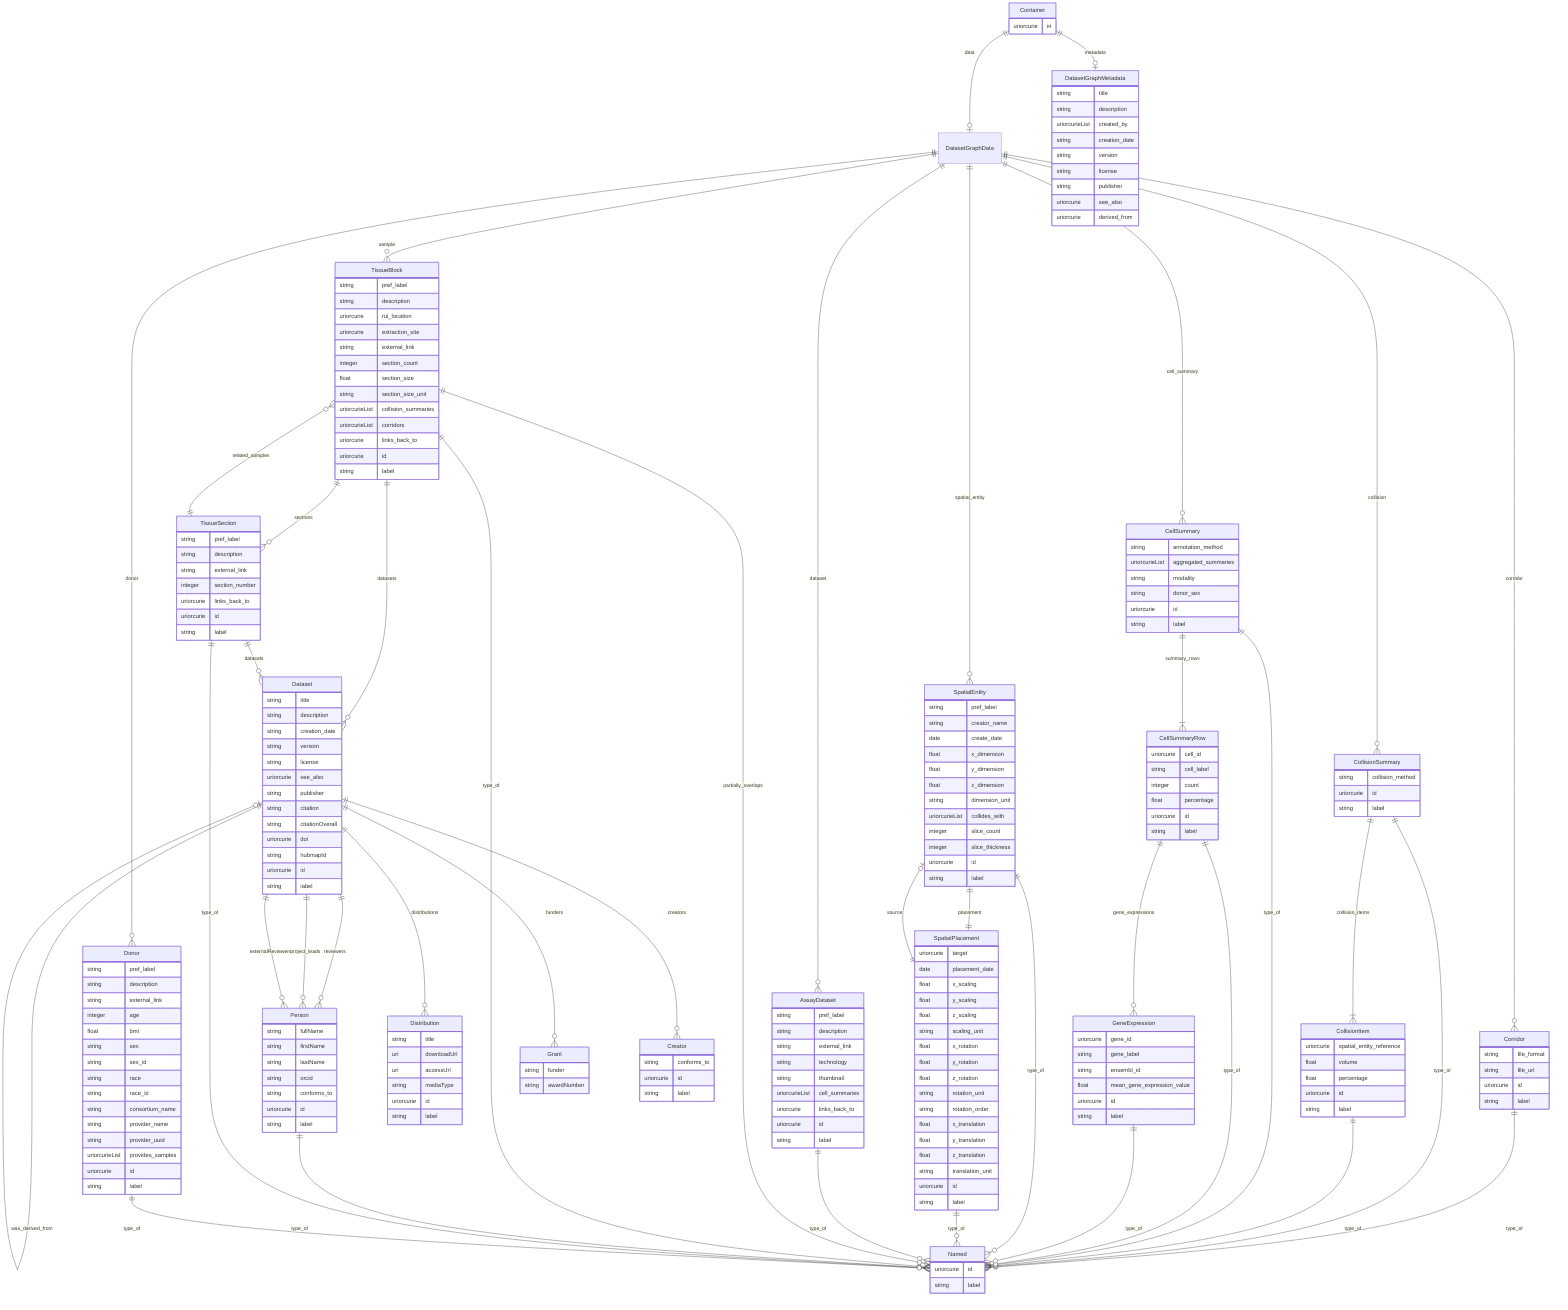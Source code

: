 erDiagram
Container {
    uriorcurie iri  
}
DatasetGraphData {

}
Corridor {
    string file_format  
    string file_url  
    uriorcurie id  
    string label  
}
Named {
    uriorcurie id  
    string label  
}
CollisionSummary {
    string collision_method  
    uriorcurie id  
    string label  
}
CollisionItem {
    uriorcurie spatial_entity_reference  
    float volume  
    float percentage  
    uriorcurie id  
    string label  
}
CellSummary {
    string annotation_method  
    uriorcurieList aggregated_summaries  
    string modality  
    string donor_sex  
    uriorcurie id  
    string label  
}
CellSummaryRow {
    uriorcurie cell_id  
    string cell_label  
    integer count  
    float percentage  
    uriorcurie id  
    string label  
}
GeneExpression {
    uriorcurie gene_id  
    string gene_label  
    string ensembl_id  
    float mean_gene_expression_value  
    uriorcurie id  
    string label  
}
SpatialEntity {
    string pref_label  
    string creator_name  
    date create_date  
    float x_dimension  
    float y_dimension  
    float z_dimension  
    string dimension_unit  
    uriorcurieList collides_with  
    integer slice_count  
    integer slice_thickness  
    uriorcurie id  
    string label  
}
SpatialPlacement {
    uriorcurie target  
    date placement_date  
    float x_scaling  
    float y_scaling  
    float z_scaling  
    string scaling_unit  
    float x_rotation  
    float y_rotation  
    float z_rotation  
    string rotation_unit  
    string rotation_order  
    float x_translation  
    float y_translation  
    float z_translation  
    string translation_unit  
    uriorcurie id  
    string label  
}
AssayDataset {
    string pref_label  
    string description  
    string external_link  
    string technology  
    string thumbnail  
    uriorcurieList cell_summaries  
    uriorcurie links_back_to  
    uriorcurie id  
    string label  
}
TissueBlock {
    string pref_label  
    string description  
    uriorcurie rui_location  
    uriorcurie extraction_site  
    string external_link  
    integer section_count  
    float section_size  
    string section_size_unit  
    uriorcurieList collision_summaries  
    uriorcurieList corridors  
    uriorcurie links_back_to  
    uriorcurie id  
    string label  
}
Dataset {
    string title  
    string description  
    string creation_date  
    string version  
    string license  
    uriorcurie see_also  
    string publisher  
    string citation  
    string citationOverall  
    uriorcurie doi  
    string hubmapId  
    uriorcurie id  
    string label  
}
Distribution {
    string title  
    uri downloadUrl  
    uri accessUrl  
    string mediaType  
    uriorcurie id  
    string label  
}
Person {
    string fullName  
    string firstName  
    string lastName  
    string orcid  
    string conforms_to  
    uriorcurie id  
    string label  
}
Grant {
    string funder  
    string awardNumber  
}
Creator {
    string conforms_to  
    uriorcurie id  
    string label  
}
TissueSection {
    string pref_label  
    string description  
    string external_link  
    integer section_number  
    uriorcurie links_back_to  
    uriorcurie id  
    string label  
}
Donor {
    string pref_label  
    string description  
    string external_link  
    integer age  
    float bmi  
    string sex  
    string sex_id  
    string race  
    string race_id  
    string consortium_name  
    string provider_name  
    string provider_uuid  
    uriorcurieList provides_samples  
    uriorcurie id  
    string label  
}
DatasetGraphMetadata {
    string title  
    string description  
    uriorcurieList created_by  
    string creation_date  
    string version  
    string license  
    string publisher  
    uriorcurie see_also  
    uriorcurie derived_from  
}

Container ||--|o DatasetGraphMetadata : "metadata"
Container ||--|o DatasetGraphData : "data"
DatasetGraphData ||--}o Donor : "donor"
DatasetGraphData ||--}o TissueBlock : "sample"
DatasetGraphData ||--}o AssayDataset : "dataset"
DatasetGraphData ||--}o SpatialEntity : "spatial_entity"
DatasetGraphData ||--}o CellSummary : "cell_summary"
DatasetGraphData ||--}o CollisionSummary : "collision"
DatasetGraphData ||--}o Corridor : "corridor"
Corridor ||--}o Named : "type_of"
CollisionSummary ||--}| CollisionItem : "collision_items"
CollisionSummary ||--}o Named : "type_of"
CollisionItem ||--}o Named : "type_of"
CellSummary ||--}| CellSummaryRow : "summary_rows"
CellSummary ||--}o Named : "type_of"
CellSummaryRow ||--}o GeneExpression : "gene_expressions"
CellSummaryRow ||--}o Named : "type_of"
GeneExpression ||--}o Named : "type_of"
SpatialEntity ||--|| SpatialPlacement : "placement"
SpatialEntity ||--}o Named : "type_of"
SpatialPlacement ||--|o SpatialEntity : "source"
SpatialPlacement ||--}o Named : "type_of"
AssayDataset ||--}o Named : "type_of"
TissueBlock ||--}o Named : "partially_overlaps"
TissueBlock ||--}o TissueSection : "sections"
TissueBlock ||--}o Dataset : "datasets"
TissueBlock ||--}o Named : "type_of"
Dataset ||--}o Creator : "creators"
Dataset ||--}o Person : "reviewers"
Dataset ||--}o Grant : "funders"
Dataset ||--}o Person : "project_leads"
Dataset ||--}o Person : "externalReviewers"
Dataset ||--}o Distribution : "distributions"
Dataset ||--|o Dataset : "was_derived_from"
Person ||--}o Named : "type_of"
TissueSection ||--}o TissueBlock : "related_samples"
TissueSection ||--}o Dataset : "datasets"
TissueSection ||--}o Named : "type_of"
Donor ||--}o Named : "type_of"